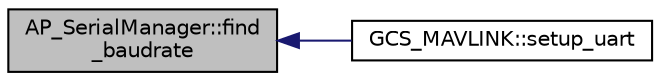 digraph "AP_SerialManager::find_baudrate"
{
 // INTERACTIVE_SVG=YES
  edge [fontname="Helvetica",fontsize="10",labelfontname="Helvetica",labelfontsize="10"];
  node [fontname="Helvetica",fontsize="10",shape=record];
  rankdir="LR";
  Node1 [label="AP_SerialManager::find\l_baudrate",height=0.2,width=0.4,color="black", fillcolor="grey75", style="filled" fontcolor="black"];
  Node1 -> Node2 [dir="back",color="midnightblue",fontsize="10",style="solid",fontname="Helvetica"];
  Node2 [label="GCS_MAVLINK::setup_uart",height=0.2,width=0.4,color="black", fillcolor="white", style="filled",URL="$classGCS__MAVLINK.html#a0680c93d81d7de3273931c5bccc890f5"];
}
